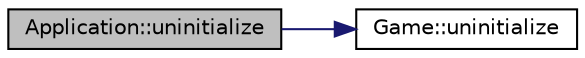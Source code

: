 digraph "Application::uninitialize"
{
 // INTERACTIVE_SVG=YES
 // LATEX_PDF_SIZE
  edge [fontname="Helvetica",fontsize="10",labelfontname="Helvetica",labelfontsize="10"];
  node [fontname="Helvetica",fontsize="10",shape=record];
  rankdir="LR";
  Node1 [label="Application::uninitialize",height=0.2,width=0.4,color="black", fillcolor="grey75", style="filled", fontcolor="black",tooltip=" "];
  Node1 -> Node2 [color="midnightblue",fontsize="10",style="solid",fontname="Helvetica"];
  Node2 [label="Game::uninitialize",height=0.2,width=0.4,color="black", fillcolor="white", style="filled",URL="$dd/d1f/class_game.html#a8c1912f74ec3347bb5d7681cc3e32ca0",tooltip=" "];
}
